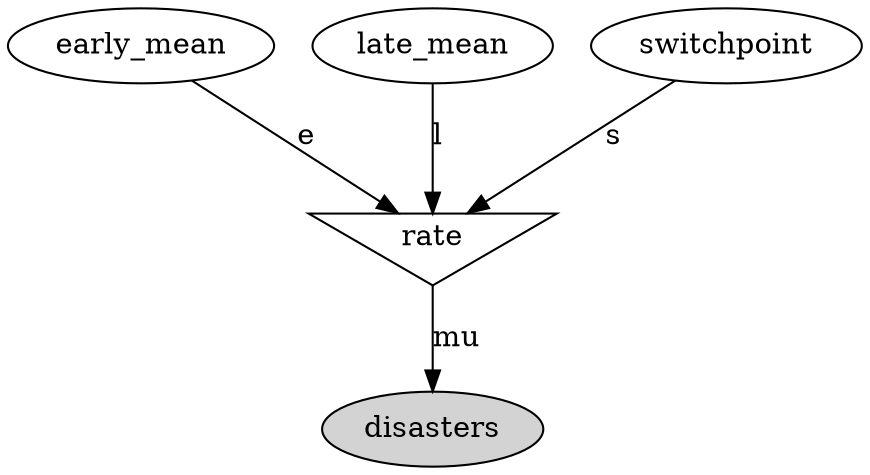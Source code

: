 digraph G {
early_mean;
late_mean;
switchpoint;
rate [shape=invtriangle];
switchpoint -> rate  [label=s];
early_mean -> rate  [label=e];
late_mean -> rate  [label=l];
disasters [style=filled];
rate -> disasters  [label=mu];
}
